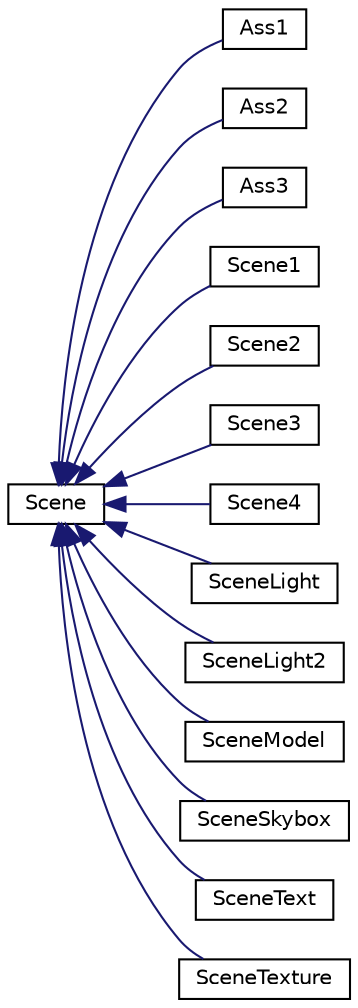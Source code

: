 digraph "Graphical Class Hierarchy"
{
  bgcolor="transparent";
  edge [fontname="Helvetica",fontsize="10",labelfontname="Helvetica",labelfontsize="10"];
  node [fontname="Helvetica",fontsize="10",shape=record];
  rankdir="LR";
  Node1 [label="Scene",height=0.2,width=0.4,color="black",URL="$classScene.html"];
  Node1 -> Node2 [dir="back",color="midnightblue",fontsize="10",style="solid",fontname="Helvetica"];
  Node2 [label="Ass1",height=0.2,width=0.4,color="black",URL="$classAss1.html"];
  Node1 -> Node3 [dir="back",color="midnightblue",fontsize="10",style="solid",fontname="Helvetica"];
  Node3 [label="Ass2",height=0.2,width=0.4,color="black",URL="$classAss2.html"];
  Node1 -> Node4 [dir="back",color="midnightblue",fontsize="10",style="solid",fontname="Helvetica"];
  Node4 [label="Ass3",height=0.2,width=0.4,color="black",URL="$classAss3.html"];
  Node1 -> Node5 [dir="back",color="midnightblue",fontsize="10",style="solid",fontname="Helvetica"];
  Node5 [label="Scene1",height=0.2,width=0.4,color="black",URL="$classScene1.html"];
  Node1 -> Node6 [dir="back",color="midnightblue",fontsize="10",style="solid",fontname="Helvetica"];
  Node6 [label="Scene2",height=0.2,width=0.4,color="black",URL="$classScene2.html"];
  Node1 -> Node7 [dir="back",color="midnightblue",fontsize="10",style="solid",fontname="Helvetica"];
  Node7 [label="Scene3",height=0.2,width=0.4,color="black",URL="$classScene3.html"];
  Node1 -> Node8 [dir="back",color="midnightblue",fontsize="10",style="solid",fontname="Helvetica"];
  Node8 [label="Scene4",height=0.2,width=0.4,color="black",URL="$classScene4.html"];
  Node1 -> Node9 [dir="back",color="midnightblue",fontsize="10",style="solid",fontname="Helvetica"];
  Node9 [label="SceneLight",height=0.2,width=0.4,color="black",URL="$classSceneLight.html"];
  Node1 -> Node10 [dir="back",color="midnightblue",fontsize="10",style="solid",fontname="Helvetica"];
  Node10 [label="SceneLight2",height=0.2,width=0.4,color="black",URL="$classSceneLight2.html"];
  Node1 -> Node11 [dir="back",color="midnightblue",fontsize="10",style="solid",fontname="Helvetica"];
  Node11 [label="SceneModel",height=0.2,width=0.4,color="black",URL="$classSceneModel.html"];
  Node1 -> Node12 [dir="back",color="midnightblue",fontsize="10",style="solid",fontname="Helvetica"];
  Node12 [label="SceneSkybox",height=0.2,width=0.4,color="black",URL="$classSceneSkybox.html"];
  Node1 -> Node13 [dir="back",color="midnightblue",fontsize="10",style="solid",fontname="Helvetica"];
  Node13 [label="SceneText",height=0.2,width=0.4,color="black",URL="$classSceneText.html"];
  Node1 -> Node14 [dir="back",color="midnightblue",fontsize="10",style="solid",fontname="Helvetica"];
  Node14 [label="SceneTexture",height=0.2,width=0.4,color="black",URL="$classSceneTexture.html"];
}
